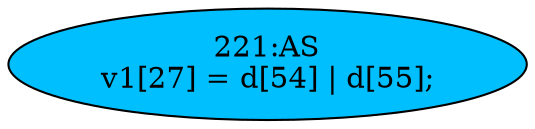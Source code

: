 strict digraph "" {
	node [label="\N"];
	"221:AS"	 [ast="<pyverilog.vparser.ast.Assign object at 0x7f4056d88f50>",
		def_var="['v1']",
		fillcolor=deepskyblue,
		label="221:AS
v1[27] = d[54] | d[55];",
		statements="[]",
		style=filled,
		typ=Assign,
		use_var="['d', 'd']"];
}
